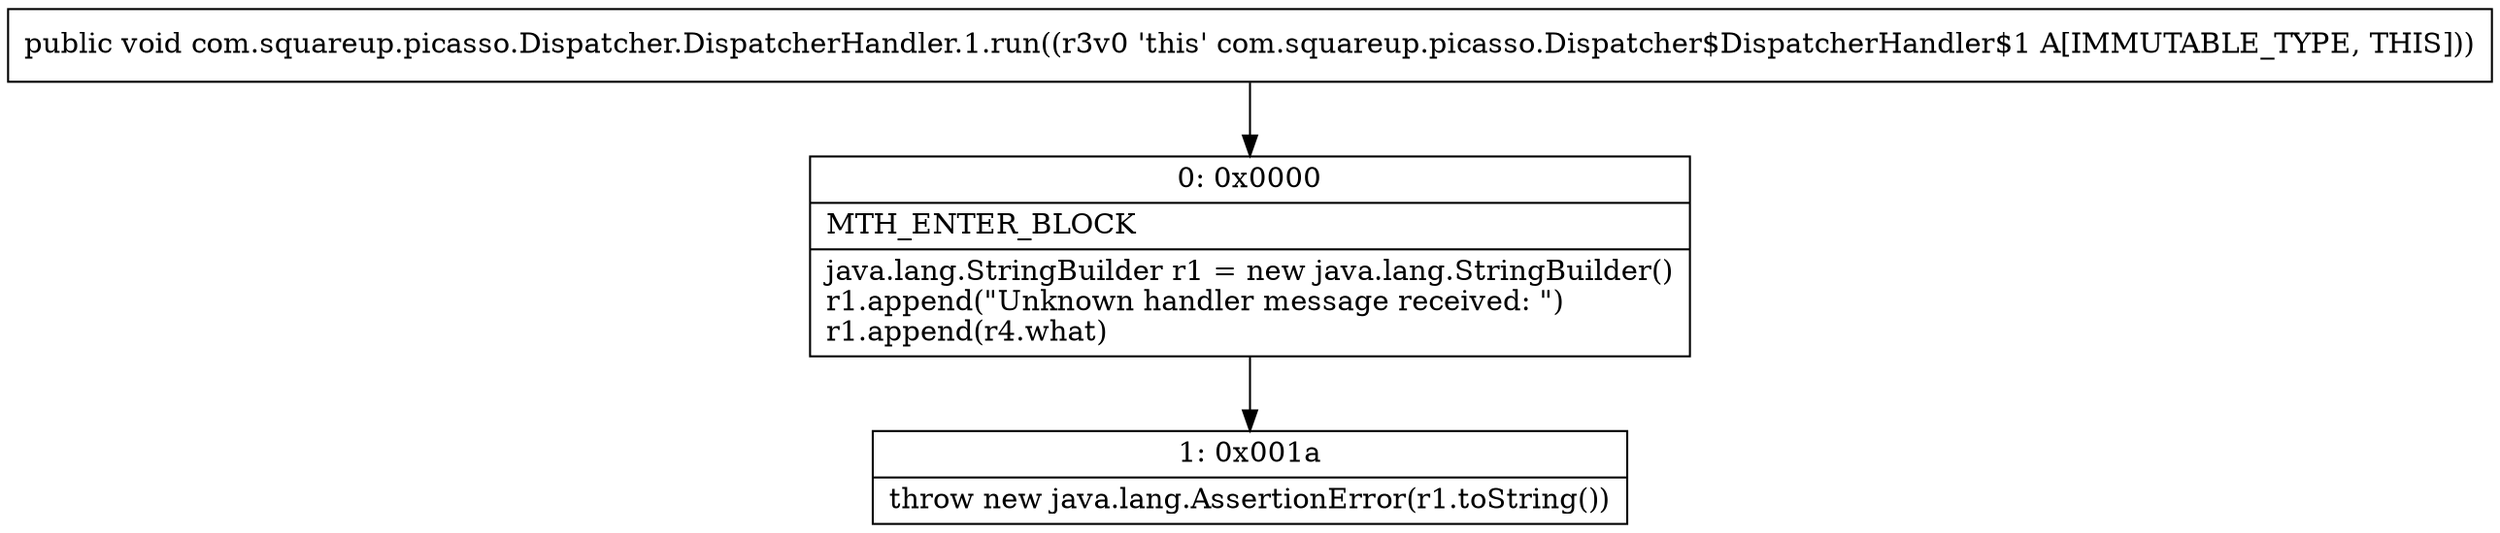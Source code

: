 digraph "CFG forcom.squareup.picasso.Dispatcher.DispatcherHandler.1.run()V" {
Node_0 [shape=record,label="{0\:\ 0x0000|MTH_ENTER_BLOCK\l|java.lang.StringBuilder r1 = new java.lang.StringBuilder()\lr1.append(\"Unknown handler message received: \")\lr1.append(r4.what)\l}"];
Node_1 [shape=record,label="{1\:\ 0x001a|throw new java.lang.AssertionError(r1.toString())\l}"];
MethodNode[shape=record,label="{public void com.squareup.picasso.Dispatcher.DispatcherHandler.1.run((r3v0 'this' com.squareup.picasso.Dispatcher$DispatcherHandler$1 A[IMMUTABLE_TYPE, THIS])) }"];
MethodNode -> Node_0;
Node_0 -> Node_1;
}

